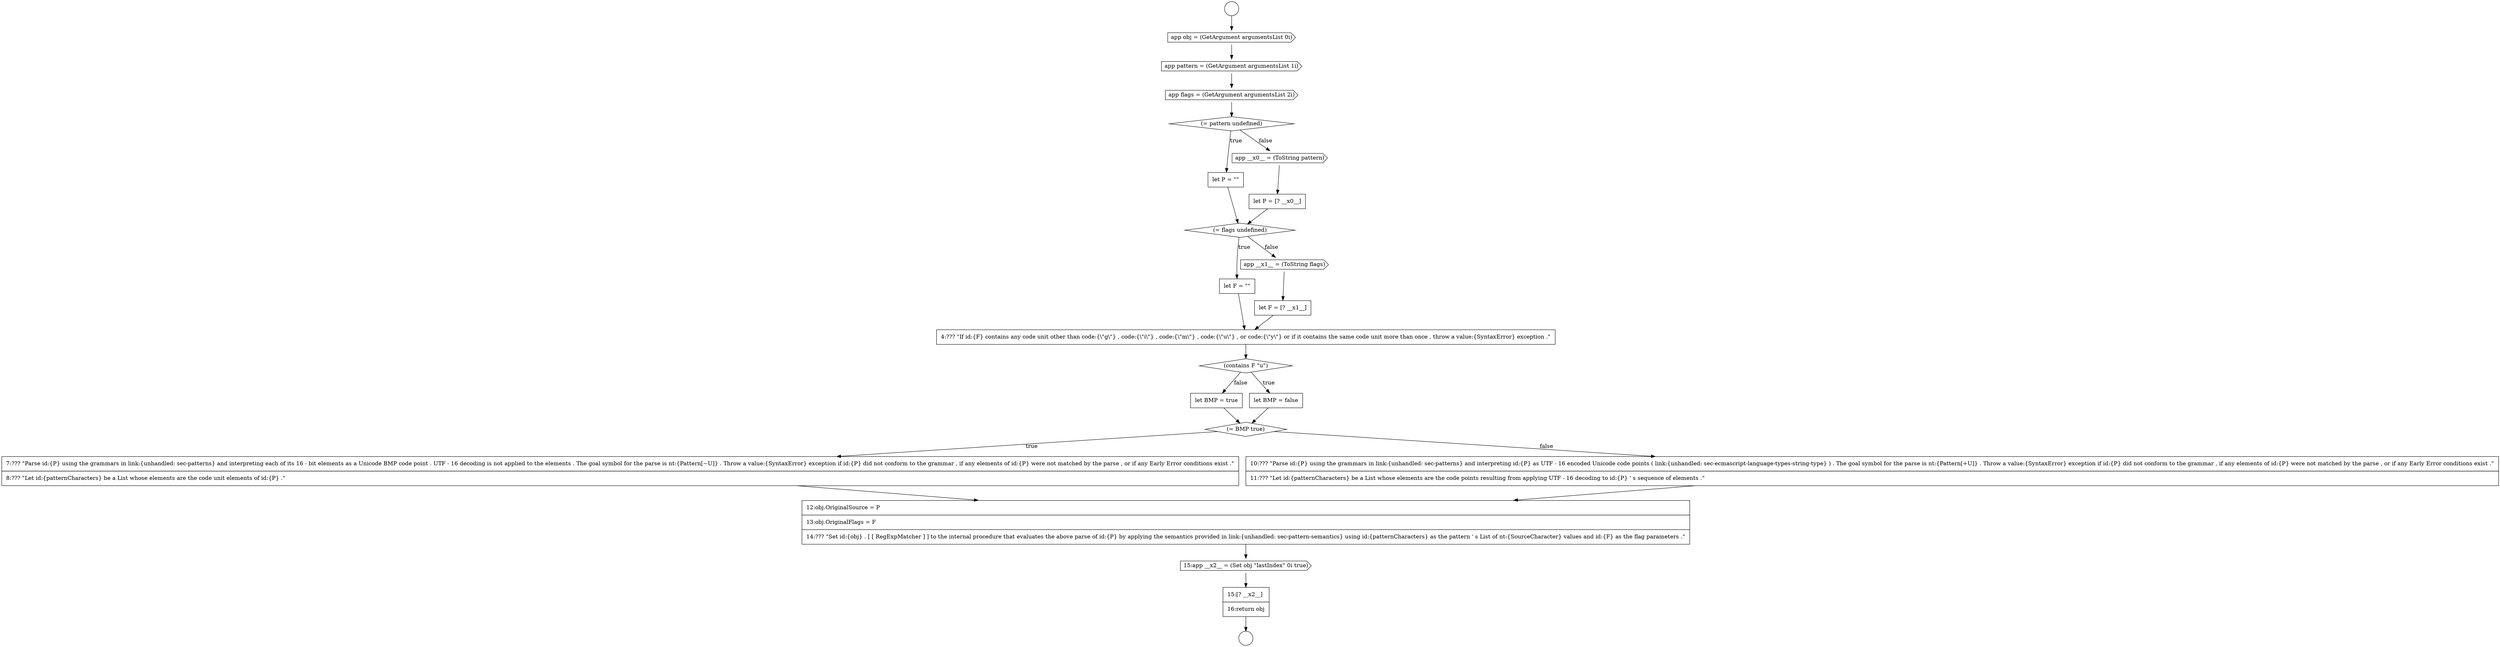 digraph {
  node0 [shape=circle label=" " color="black" fillcolor="white" style=filled]
  node5 [shape=diamond, label=<<font color="black">(= pattern undefined)</font>> color="black" fillcolor="white" style=filled]
  node10 [shape=none, margin=0, label=<<font color="black">
    <table border="0" cellborder="1" cellspacing="0" cellpadding="10">
      <tr><td align="left">let F = &quot;&quot;</td></tr>
    </table>
  </font>> color="black" fillcolor="white" style=filled]
  node14 [shape=diamond, label=<<font color="black">(contains F &quot;u&quot;)</font>> color="black" fillcolor="white" style=filled]
  node20 [shape=none, margin=0, label=<<font color="black">
    <table border="0" cellborder="1" cellspacing="0" cellpadding="10">
      <tr><td align="left">12:obj.OriginalSource = P</td></tr>
      <tr><td align="left">13:obj.OriginalFlags = F</td></tr>
      <tr><td align="left">14:??? &quot;Set id:{obj} . [ [ RegExpMatcher ] ] to the internal procedure that evaluates the above parse of id:{P} by applying the semantics provided in link:{unhandled: sec-pattern-semantics} using id:{patternCharacters} as the pattern ' s List of nt:{SourceCharacter} values and id:{F} as the flag parameters .&quot;</td></tr>
    </table>
  </font>> color="black" fillcolor="white" style=filled]
  node1 [shape=circle label=" " color="black" fillcolor="white" style=filled]
  node6 [shape=none, margin=0, label=<<font color="black">
    <table border="0" cellborder="1" cellspacing="0" cellpadding="10">
      <tr><td align="left">let P = &quot;&quot;</td></tr>
    </table>
  </font>> color="black" fillcolor="white" style=filled]
  node21 [shape=cds, label=<<font color="black">15:app __x2__ = (Set obj &quot;lastIndex&quot; 0i true)</font>> color="black" fillcolor="white" style=filled]
  node9 [shape=diamond, label=<<font color="black">(= flags undefined)</font>> color="black" fillcolor="white" style=filled]
  node13 [shape=none, margin=0, label=<<font color="black">
    <table border="0" cellborder="1" cellspacing="0" cellpadding="10">
      <tr><td align="left">4:??? &quot;If id:{F} contains any code unit other than code:{\&quot;g\&quot;} , code:{\&quot;i\&quot;} , code:{\&quot;m\&quot;} , code:{\&quot;u\&quot;} , or code:{\&quot;y\&quot;} or if it contains the same code unit more than once , throw a value:{SyntaxError} exception .&quot;</td></tr>
    </table>
  </font>> color="black" fillcolor="white" style=filled]
  node2 [shape=cds, label=<<font color="black">app obj = (GetArgument argumentsList 0i)</font>> color="black" fillcolor="white" style=filled]
  node17 [shape=diamond, label=<<font color="black">(= BMP true)</font>> color="black" fillcolor="white" style=filled]
  node22 [shape=none, margin=0, label=<<font color="black">
    <table border="0" cellborder="1" cellspacing="0" cellpadding="10">
      <tr><td align="left">15:[? __x2__]</td></tr>
      <tr><td align="left">16:return obj</td></tr>
    </table>
  </font>> color="black" fillcolor="white" style=filled]
  node12 [shape=none, margin=0, label=<<font color="black">
    <table border="0" cellborder="1" cellspacing="0" cellpadding="10">
      <tr><td align="left">let F = [? __x1__]</td></tr>
    </table>
  </font>> color="black" fillcolor="white" style=filled]
  node7 [shape=cds, label=<<font color="black">app __x0__ = (ToString pattern)</font>> color="black" fillcolor="white" style=filled]
  node3 [shape=cds, label=<<font color="black">app pattern = (GetArgument argumentsList 1i)</font>> color="black" fillcolor="white" style=filled]
  node18 [shape=none, margin=0, label=<<font color="black">
    <table border="0" cellborder="1" cellspacing="0" cellpadding="10">
      <tr><td align="left">7:??? &quot;Parse id:{P} using the grammars in link:{unhandled: sec-patterns} and interpreting each of its 16 - bit elements as a Unicode BMP code point . UTF - 16 decoding is not applied to the elements . The goal symbol for the parse is nt:{Pattern[~U]} . Throw a value:{SyntaxError} exception if id:{P} did not conform to the grammar , if any elements of id:{P} were not matched by the parse , or if any Early Error conditions exist .&quot;</td></tr>
      <tr><td align="left">8:??? &quot;Let id:{patternCharacters} be a List whose elements are the code unit elements of id:{P} .&quot;</td></tr>
    </table>
  </font>> color="black" fillcolor="white" style=filled]
  node16 [shape=none, margin=0, label=<<font color="black">
    <table border="0" cellborder="1" cellspacing="0" cellpadding="10">
      <tr><td align="left">let BMP = true</td></tr>
    </table>
  </font>> color="black" fillcolor="white" style=filled]
  node11 [shape=cds, label=<<font color="black">app __x1__ = (ToString flags)</font>> color="black" fillcolor="white" style=filled]
  node8 [shape=none, margin=0, label=<<font color="black">
    <table border="0" cellborder="1" cellspacing="0" cellpadding="10">
      <tr><td align="left">let P = [? __x0__]</td></tr>
    </table>
  </font>> color="black" fillcolor="white" style=filled]
  node19 [shape=none, margin=0, label=<<font color="black">
    <table border="0" cellborder="1" cellspacing="0" cellpadding="10">
      <tr><td align="left">10:??? &quot;Parse id:{P} using the grammars in link:{unhandled: sec-patterns} and interpreting id:{P} as UTF - 16 encoded Unicode code points ( link:{unhandled: sec-ecmascript-language-types-string-type} ) . The goal symbol for the parse is nt:{Pattern[+U]} . Throw a value:{SyntaxError} exception if id:{P} did not conform to the grammar , if any elements of id:{P} were not matched by the parse , or if any Early Error conditions exist .&quot;</td></tr>
      <tr><td align="left">11:??? &quot;Let id:{patternCharacters} be a List whose elements are the code points resulting from applying UTF - 16 decoding to id:{P} ' s sequence of elements .&quot;</td></tr>
    </table>
  </font>> color="black" fillcolor="white" style=filled]
  node4 [shape=cds, label=<<font color="black">app flags = (GetArgument argumentsList 2i)</font>> color="black" fillcolor="white" style=filled]
  node15 [shape=none, margin=0, label=<<font color="black">
    <table border="0" cellborder="1" cellspacing="0" cellpadding="10">
      <tr><td align="left">let BMP = false</td></tr>
    </table>
  </font>> color="black" fillcolor="white" style=filled]
  node3 -> node4 [ color="black"]
  node7 -> node8 [ color="black"]
  node10 -> node13 [ color="black"]
  node18 -> node20 [ color="black"]
  node2 -> node3 [ color="black"]
  node12 -> node13 [ color="black"]
  node0 -> node2 [ color="black"]
  node15 -> node17 [ color="black"]
  node4 -> node5 [ color="black"]
  node22 -> node1 [ color="black"]
  node11 -> node12 [ color="black"]
  node9 -> node10 [label=<<font color="black">true</font>> color="black"]
  node9 -> node11 [label=<<font color="black">false</font>> color="black"]
  node19 -> node20 [ color="black"]
  node13 -> node14 [ color="black"]
  node8 -> node9 [ color="black"]
  node21 -> node22 [ color="black"]
  node20 -> node21 [ color="black"]
  node5 -> node6 [label=<<font color="black">true</font>> color="black"]
  node5 -> node7 [label=<<font color="black">false</font>> color="black"]
  node16 -> node17 [ color="black"]
  node6 -> node9 [ color="black"]
  node14 -> node15 [label=<<font color="black">true</font>> color="black"]
  node14 -> node16 [label=<<font color="black">false</font>> color="black"]
  node17 -> node18 [label=<<font color="black">true</font>> color="black"]
  node17 -> node19 [label=<<font color="black">false</font>> color="black"]
}
